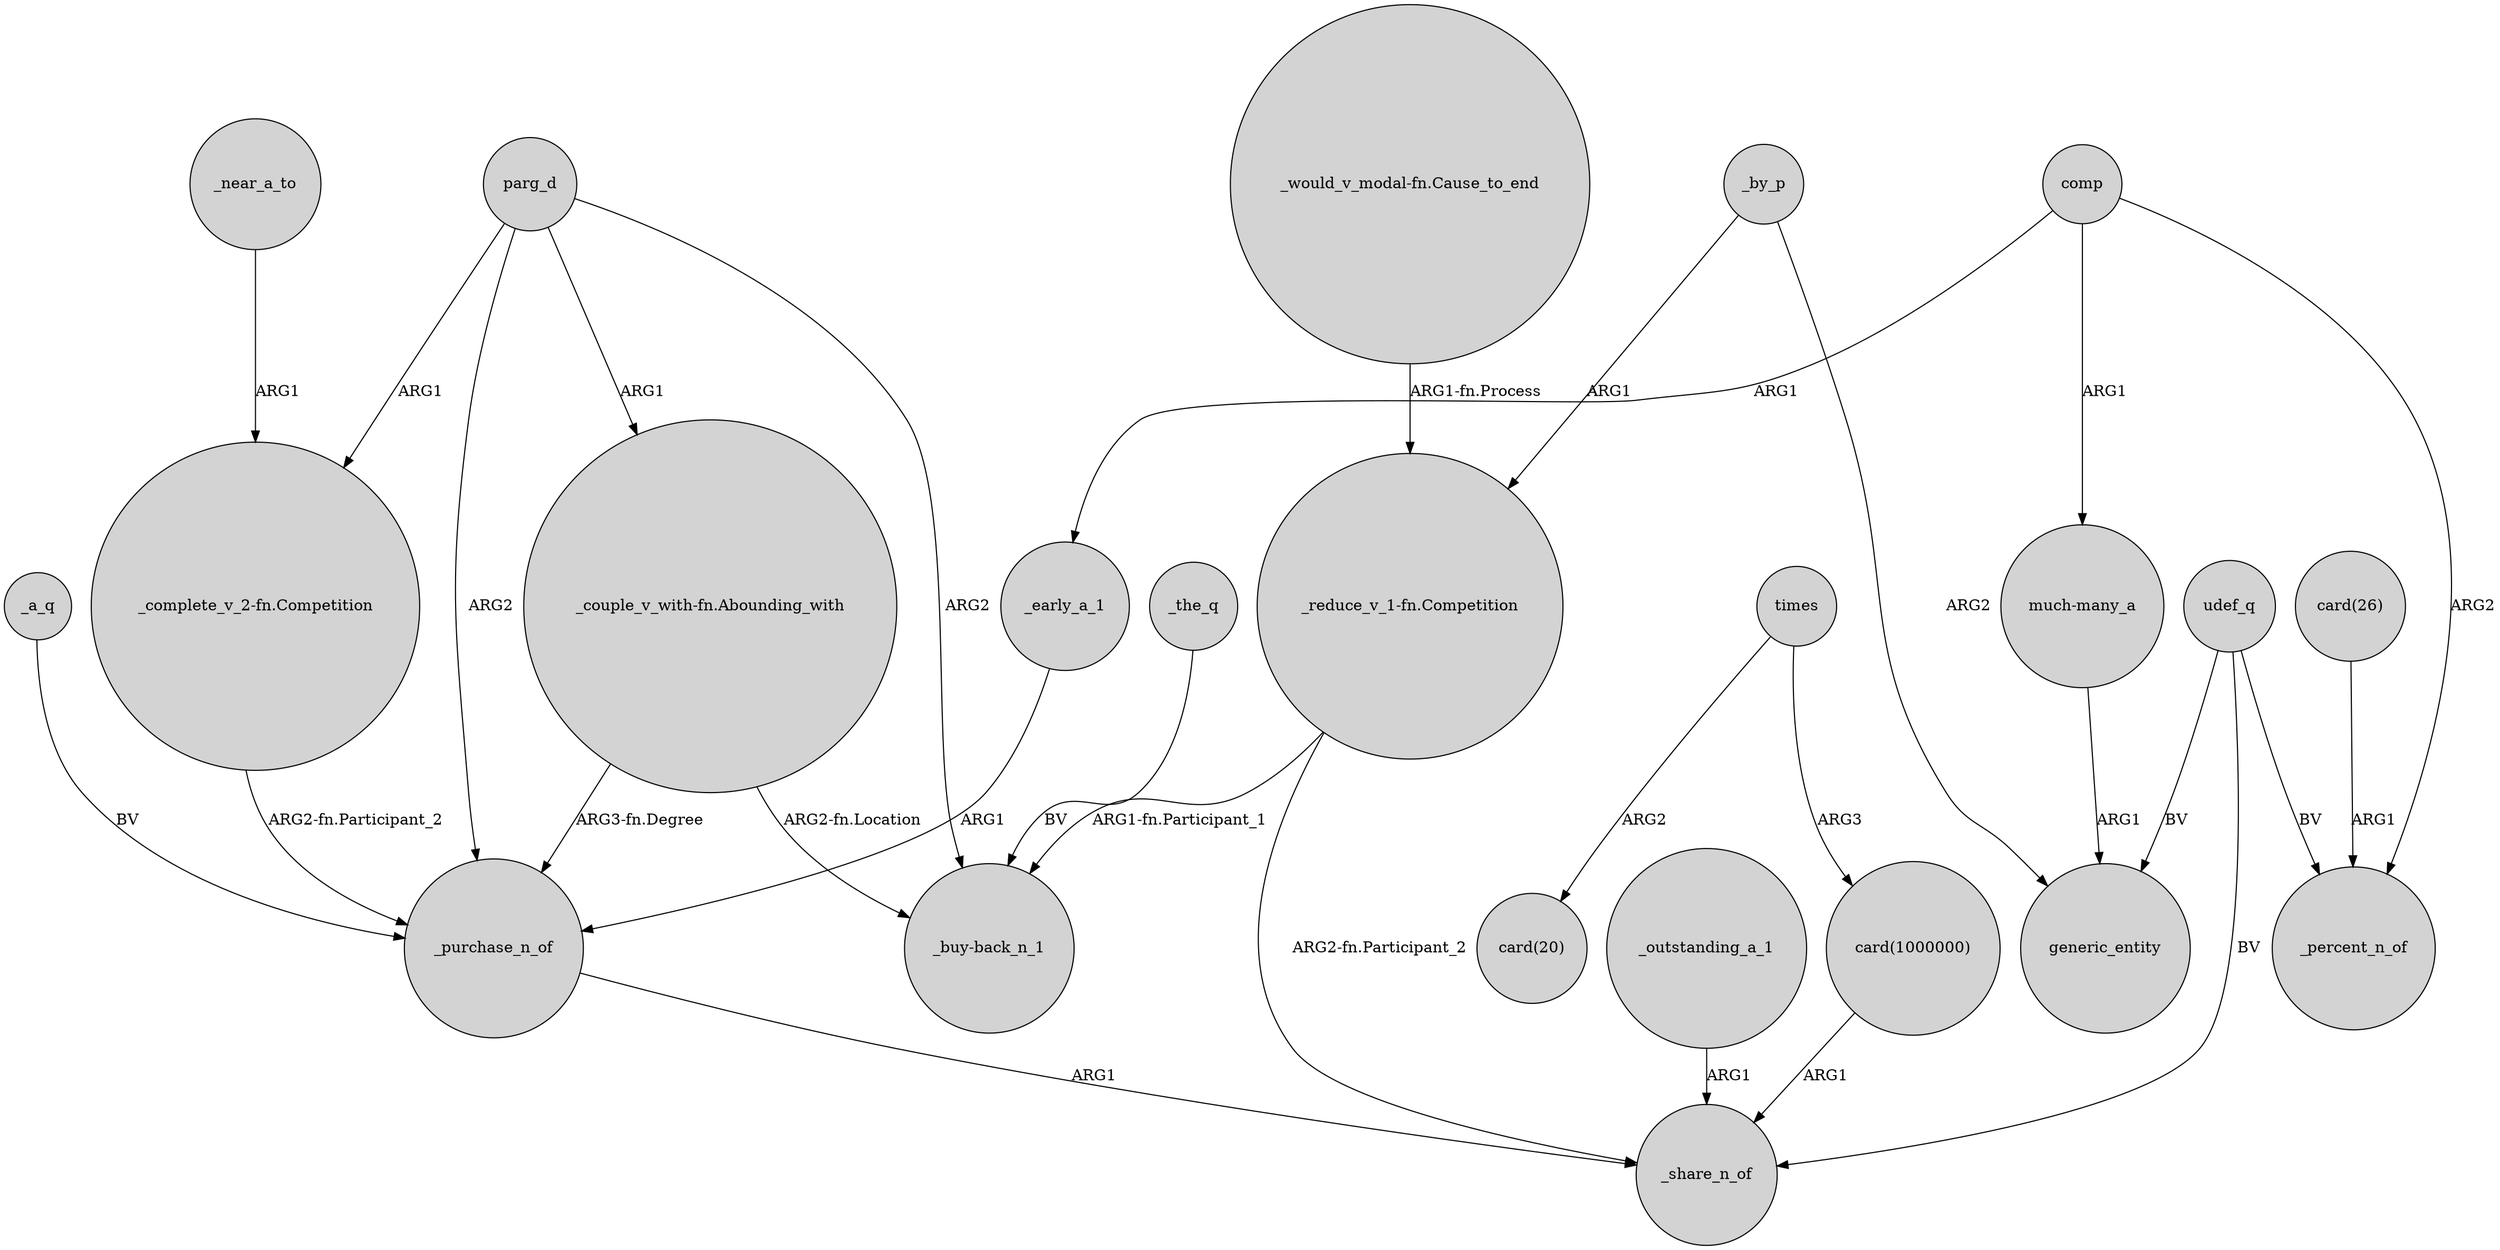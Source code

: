 digraph {
	node [shape=circle style=filled]
	parg_d -> "_couple_v_with-fn.Abounding_with" [label=ARG1]
	"_complete_v_2-fn.Competition" -> _purchase_n_of [label="ARG2-fn.Participant_2"]
	"_would_v_modal-fn.Cause_to_end" -> "_reduce_v_1-fn.Competition" [label="ARG1-fn.Process"]
	"_couple_v_with-fn.Abounding_with" -> _purchase_n_of [label="ARG3-fn.Degree"]
	_the_q -> "_buy-back_n_1" [label=BV]
	"_couple_v_with-fn.Abounding_with" -> "_buy-back_n_1" [label="ARG2-fn.Location"]
	_near_a_to -> "_complete_v_2-fn.Competition" [label=ARG1]
	"card(26)" -> _percent_n_of [label=ARG1]
	times -> "card(1000000)" [label=ARG3]
	comp -> _early_a_1 [label=ARG1]
	parg_d -> "_buy-back_n_1" [label=ARG2]
	udef_q -> generic_entity [label=BV]
	_outstanding_a_1 -> _share_n_of [label=ARG1]
	comp -> "much-many_a" [label=ARG1]
	udef_q -> _percent_n_of [label=BV]
	"much-many_a" -> generic_entity [label=ARG1]
	_by_p -> generic_entity [label=ARG2]
	udef_q -> _share_n_of [label=BV]
	"_reduce_v_1-fn.Competition" -> "_buy-back_n_1" [label="ARG1-fn.Participant_1"]
	times -> "card(20)" [label=ARG2]
	_a_q -> _purchase_n_of [label=BV]
	"card(1000000)" -> _share_n_of [label=ARG1]
	parg_d -> "_complete_v_2-fn.Competition" [label=ARG1]
	"_reduce_v_1-fn.Competition" -> _share_n_of [label="ARG2-fn.Participant_2"]
	_early_a_1 -> _purchase_n_of [label=ARG1]
	_by_p -> "_reduce_v_1-fn.Competition" [label=ARG1]
	_purchase_n_of -> _share_n_of [label=ARG1]
	parg_d -> _purchase_n_of [label=ARG2]
	comp -> _percent_n_of [label=ARG2]
}
